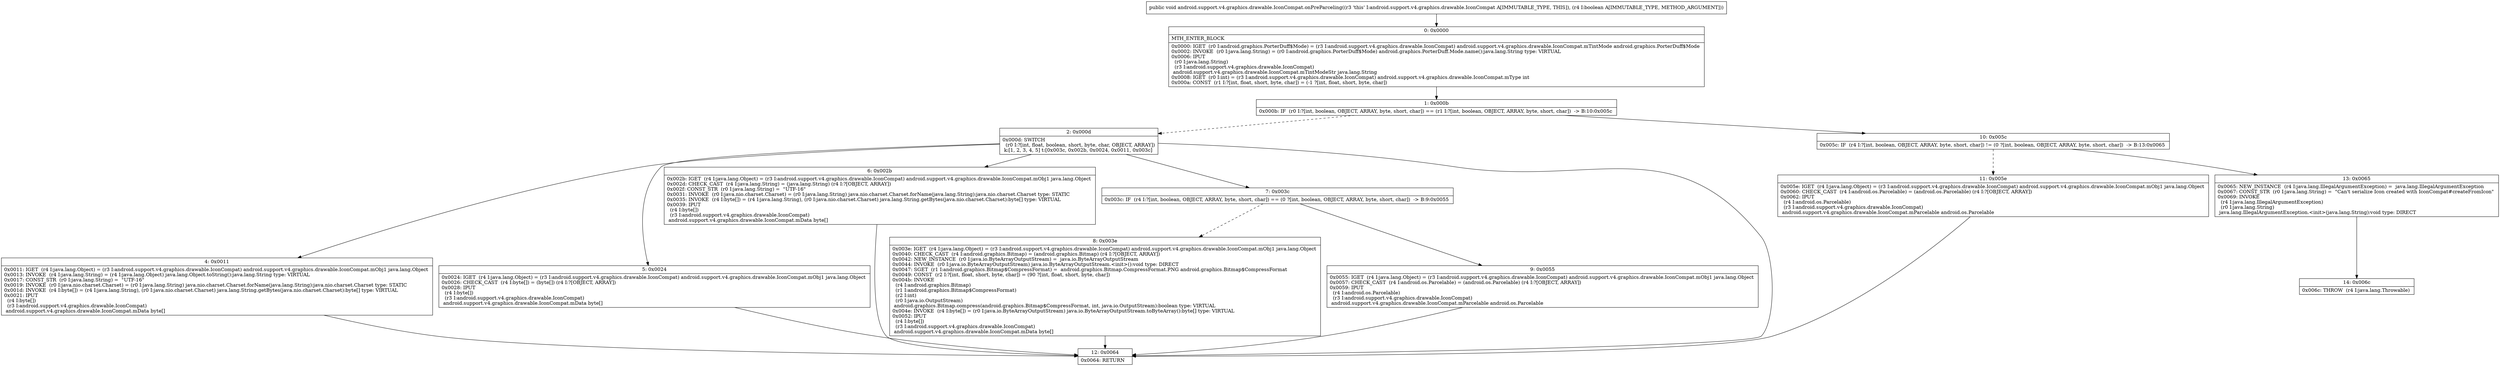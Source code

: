 digraph "CFG forandroid.support.v4.graphics.drawable.IconCompat.onPreParceling(Z)V" {
Node_0 [shape=record,label="{0\:\ 0x0000|MTH_ENTER_BLOCK\l|0x0000: IGET  (r0 I:android.graphics.PorterDuff$Mode) = (r3 I:android.support.v4.graphics.drawable.IconCompat) android.support.v4.graphics.drawable.IconCompat.mTintMode android.graphics.PorterDuff$Mode \l0x0002: INVOKE  (r0 I:java.lang.String) = (r0 I:android.graphics.PorterDuff$Mode) android.graphics.PorterDuff.Mode.name():java.lang.String type: VIRTUAL \l0x0006: IPUT  \l  (r0 I:java.lang.String)\l  (r3 I:android.support.v4.graphics.drawable.IconCompat)\l android.support.v4.graphics.drawable.IconCompat.mTintModeStr java.lang.String \l0x0008: IGET  (r0 I:int) = (r3 I:android.support.v4.graphics.drawable.IconCompat) android.support.v4.graphics.drawable.IconCompat.mType int \l0x000a: CONST  (r1 I:?[int, float, short, byte, char]) = (\-1 ?[int, float, short, byte, char]) \l}"];
Node_1 [shape=record,label="{1\:\ 0x000b|0x000b: IF  (r0 I:?[int, boolean, OBJECT, ARRAY, byte, short, char]) == (r1 I:?[int, boolean, OBJECT, ARRAY, byte, short, char])  \-\> B:10:0x005c \l}"];
Node_2 [shape=record,label="{2\:\ 0x000d|0x000d: SWITCH  \l  (r0 I:?[int, float, boolean, short, byte, char, OBJECT, ARRAY])\l k:[1, 2, 3, 4, 5] t:[0x003c, 0x002b, 0x0024, 0x0011, 0x003c] \l}"];
Node_4 [shape=record,label="{4\:\ 0x0011|0x0011: IGET  (r4 I:java.lang.Object) = (r3 I:android.support.v4.graphics.drawable.IconCompat) android.support.v4.graphics.drawable.IconCompat.mObj1 java.lang.Object \l0x0013: INVOKE  (r4 I:java.lang.String) = (r4 I:java.lang.Object) java.lang.Object.toString():java.lang.String type: VIRTUAL \l0x0017: CONST_STR  (r0 I:java.lang.String) =  \"UTF\-16\" \l0x0019: INVOKE  (r0 I:java.nio.charset.Charset) = (r0 I:java.lang.String) java.nio.charset.Charset.forName(java.lang.String):java.nio.charset.Charset type: STATIC \l0x001d: INVOKE  (r4 I:byte[]) = (r4 I:java.lang.String), (r0 I:java.nio.charset.Charset) java.lang.String.getBytes(java.nio.charset.Charset):byte[] type: VIRTUAL \l0x0021: IPUT  \l  (r4 I:byte[])\l  (r3 I:android.support.v4.graphics.drawable.IconCompat)\l android.support.v4.graphics.drawable.IconCompat.mData byte[] \l}"];
Node_5 [shape=record,label="{5\:\ 0x0024|0x0024: IGET  (r4 I:java.lang.Object) = (r3 I:android.support.v4.graphics.drawable.IconCompat) android.support.v4.graphics.drawable.IconCompat.mObj1 java.lang.Object \l0x0026: CHECK_CAST  (r4 I:byte[]) = (byte[]) (r4 I:?[OBJECT, ARRAY]) \l0x0028: IPUT  \l  (r4 I:byte[])\l  (r3 I:android.support.v4.graphics.drawable.IconCompat)\l android.support.v4.graphics.drawable.IconCompat.mData byte[] \l}"];
Node_6 [shape=record,label="{6\:\ 0x002b|0x002b: IGET  (r4 I:java.lang.Object) = (r3 I:android.support.v4.graphics.drawable.IconCompat) android.support.v4.graphics.drawable.IconCompat.mObj1 java.lang.Object \l0x002d: CHECK_CAST  (r4 I:java.lang.String) = (java.lang.String) (r4 I:?[OBJECT, ARRAY]) \l0x002f: CONST_STR  (r0 I:java.lang.String) =  \"UTF\-16\" \l0x0031: INVOKE  (r0 I:java.nio.charset.Charset) = (r0 I:java.lang.String) java.nio.charset.Charset.forName(java.lang.String):java.nio.charset.Charset type: STATIC \l0x0035: INVOKE  (r4 I:byte[]) = (r4 I:java.lang.String), (r0 I:java.nio.charset.Charset) java.lang.String.getBytes(java.nio.charset.Charset):byte[] type: VIRTUAL \l0x0039: IPUT  \l  (r4 I:byte[])\l  (r3 I:android.support.v4.graphics.drawable.IconCompat)\l android.support.v4.graphics.drawable.IconCompat.mData byte[] \l}"];
Node_7 [shape=record,label="{7\:\ 0x003c|0x003c: IF  (r4 I:?[int, boolean, OBJECT, ARRAY, byte, short, char]) == (0 ?[int, boolean, OBJECT, ARRAY, byte, short, char])  \-\> B:9:0x0055 \l}"];
Node_8 [shape=record,label="{8\:\ 0x003e|0x003e: IGET  (r4 I:java.lang.Object) = (r3 I:android.support.v4.graphics.drawable.IconCompat) android.support.v4.graphics.drawable.IconCompat.mObj1 java.lang.Object \l0x0040: CHECK_CAST  (r4 I:android.graphics.Bitmap) = (android.graphics.Bitmap) (r4 I:?[OBJECT, ARRAY]) \l0x0042: NEW_INSTANCE  (r0 I:java.io.ByteArrayOutputStream) =  java.io.ByteArrayOutputStream \l0x0044: INVOKE  (r0 I:java.io.ByteArrayOutputStream) java.io.ByteArrayOutputStream.\<init\>():void type: DIRECT \l0x0047: SGET  (r1 I:android.graphics.Bitmap$CompressFormat) =  android.graphics.Bitmap.CompressFormat.PNG android.graphics.Bitmap$CompressFormat \l0x0049: CONST  (r2 I:?[int, float, short, byte, char]) = (90 ?[int, float, short, byte, char]) \l0x004b: INVOKE  \l  (r4 I:android.graphics.Bitmap)\l  (r1 I:android.graphics.Bitmap$CompressFormat)\l  (r2 I:int)\l  (r0 I:java.io.OutputStream)\l android.graphics.Bitmap.compress(android.graphics.Bitmap$CompressFormat, int, java.io.OutputStream):boolean type: VIRTUAL \l0x004e: INVOKE  (r4 I:byte[]) = (r0 I:java.io.ByteArrayOutputStream) java.io.ByteArrayOutputStream.toByteArray():byte[] type: VIRTUAL \l0x0052: IPUT  \l  (r4 I:byte[])\l  (r3 I:android.support.v4.graphics.drawable.IconCompat)\l android.support.v4.graphics.drawable.IconCompat.mData byte[] \l}"];
Node_9 [shape=record,label="{9\:\ 0x0055|0x0055: IGET  (r4 I:java.lang.Object) = (r3 I:android.support.v4.graphics.drawable.IconCompat) android.support.v4.graphics.drawable.IconCompat.mObj1 java.lang.Object \l0x0057: CHECK_CAST  (r4 I:android.os.Parcelable) = (android.os.Parcelable) (r4 I:?[OBJECT, ARRAY]) \l0x0059: IPUT  \l  (r4 I:android.os.Parcelable)\l  (r3 I:android.support.v4.graphics.drawable.IconCompat)\l android.support.v4.graphics.drawable.IconCompat.mParcelable android.os.Parcelable \l}"];
Node_10 [shape=record,label="{10\:\ 0x005c|0x005c: IF  (r4 I:?[int, boolean, OBJECT, ARRAY, byte, short, char]) != (0 ?[int, boolean, OBJECT, ARRAY, byte, short, char])  \-\> B:13:0x0065 \l}"];
Node_11 [shape=record,label="{11\:\ 0x005e|0x005e: IGET  (r4 I:java.lang.Object) = (r3 I:android.support.v4.graphics.drawable.IconCompat) android.support.v4.graphics.drawable.IconCompat.mObj1 java.lang.Object \l0x0060: CHECK_CAST  (r4 I:android.os.Parcelable) = (android.os.Parcelable) (r4 I:?[OBJECT, ARRAY]) \l0x0062: IPUT  \l  (r4 I:android.os.Parcelable)\l  (r3 I:android.support.v4.graphics.drawable.IconCompat)\l android.support.v4.graphics.drawable.IconCompat.mParcelable android.os.Parcelable \l}"];
Node_12 [shape=record,label="{12\:\ 0x0064|0x0064: RETURN   \l}"];
Node_13 [shape=record,label="{13\:\ 0x0065|0x0065: NEW_INSTANCE  (r4 I:java.lang.IllegalArgumentException) =  java.lang.IllegalArgumentException \l0x0067: CONST_STR  (r0 I:java.lang.String) =  \"Can't serialize Icon created with IconCompat#createFromIcon\" \l0x0069: INVOKE  \l  (r4 I:java.lang.IllegalArgumentException)\l  (r0 I:java.lang.String)\l java.lang.IllegalArgumentException.\<init\>(java.lang.String):void type: DIRECT \l}"];
Node_14 [shape=record,label="{14\:\ 0x006c|0x006c: THROW  (r4 I:java.lang.Throwable) \l}"];
MethodNode[shape=record,label="{public void android.support.v4.graphics.drawable.IconCompat.onPreParceling((r3 'this' I:android.support.v4.graphics.drawable.IconCompat A[IMMUTABLE_TYPE, THIS]), (r4 I:boolean A[IMMUTABLE_TYPE, METHOD_ARGUMENT])) }"];
MethodNode -> Node_0;
Node_0 -> Node_1;
Node_1 -> Node_2[style=dashed];
Node_1 -> Node_10;
Node_2 -> Node_4;
Node_2 -> Node_5;
Node_2 -> Node_6;
Node_2 -> Node_7;
Node_2 -> Node_12;
Node_4 -> Node_12;
Node_5 -> Node_12;
Node_6 -> Node_12;
Node_7 -> Node_8[style=dashed];
Node_7 -> Node_9;
Node_8 -> Node_12;
Node_9 -> Node_12;
Node_10 -> Node_11[style=dashed];
Node_10 -> Node_13;
Node_11 -> Node_12;
Node_13 -> Node_14;
}

